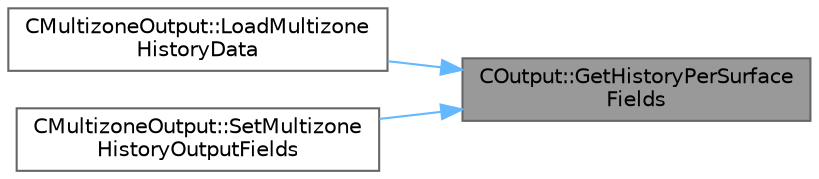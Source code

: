 digraph "COutput::GetHistoryPerSurfaceFields"
{
 // LATEX_PDF_SIZE
  bgcolor="transparent";
  edge [fontname=Helvetica,fontsize=10,labelfontname=Helvetica,labelfontsize=10];
  node [fontname=Helvetica,fontsize=10,shape=box,height=0.2,width=0.4];
  rankdir="RL";
  Node1 [id="Node000001",label="COutput::GetHistoryPerSurface\lFields",height=0.2,width=0.4,color="gray40", fillcolor="grey60", style="filled", fontcolor="black",tooltip="Get the map containing all output per-surface fields."];
  Node1 -> Node2 [id="edge1_Node000001_Node000002",dir="back",color="steelblue1",style="solid",tooltip=" "];
  Node2 [id="Node000002",label="CMultizoneOutput::LoadMultizone\lHistoryData",height=0.2,width=0.4,color="grey40", fillcolor="white", style="filled",URL="$classCMultizoneOutput.html#acf7815f3b2d7f7cf528d43340fbd5239",tooltip="Load the multizone history output field values."];
  Node1 -> Node3 [id="edge2_Node000001_Node000003",dir="back",color="steelblue1",style="solid",tooltip=" "];
  Node3 [id="Node000003",label="CMultizoneOutput::SetMultizone\lHistoryOutputFields",height=0.2,width=0.4,color="grey40", fillcolor="white", style="filled",URL="$classCMultizoneOutput.html#a61ac5d5afac223b05a4dc702b591a627",tooltip="Set the available multizone history output fields."];
}
